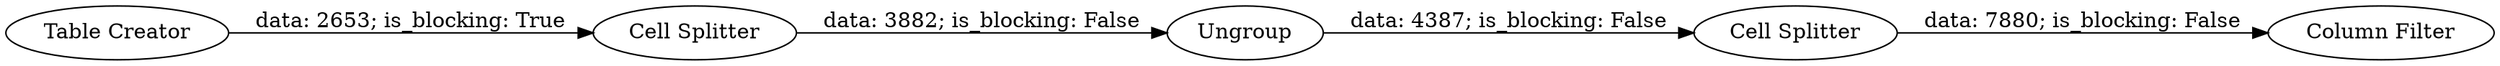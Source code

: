 digraph {
	"3715072653043804419_2" [label="Cell Splitter"]
	"3715072653043804419_4" [label="Cell Splitter"]
	"3715072653043804419_5" [label="Column Filter"]
	"3715072653043804419_3" [label=Ungroup]
	"3715072653043804419_1" [label="Table Creator"]
	"3715072653043804419_1" -> "3715072653043804419_2" [label="data: 2653; is_blocking: True"]
	"3715072653043804419_2" -> "3715072653043804419_3" [label="data: 3882; is_blocking: False"]
	"3715072653043804419_3" -> "3715072653043804419_4" [label="data: 4387; is_blocking: False"]
	"3715072653043804419_4" -> "3715072653043804419_5" [label="data: 7880; is_blocking: False"]
	rankdir=LR
}
